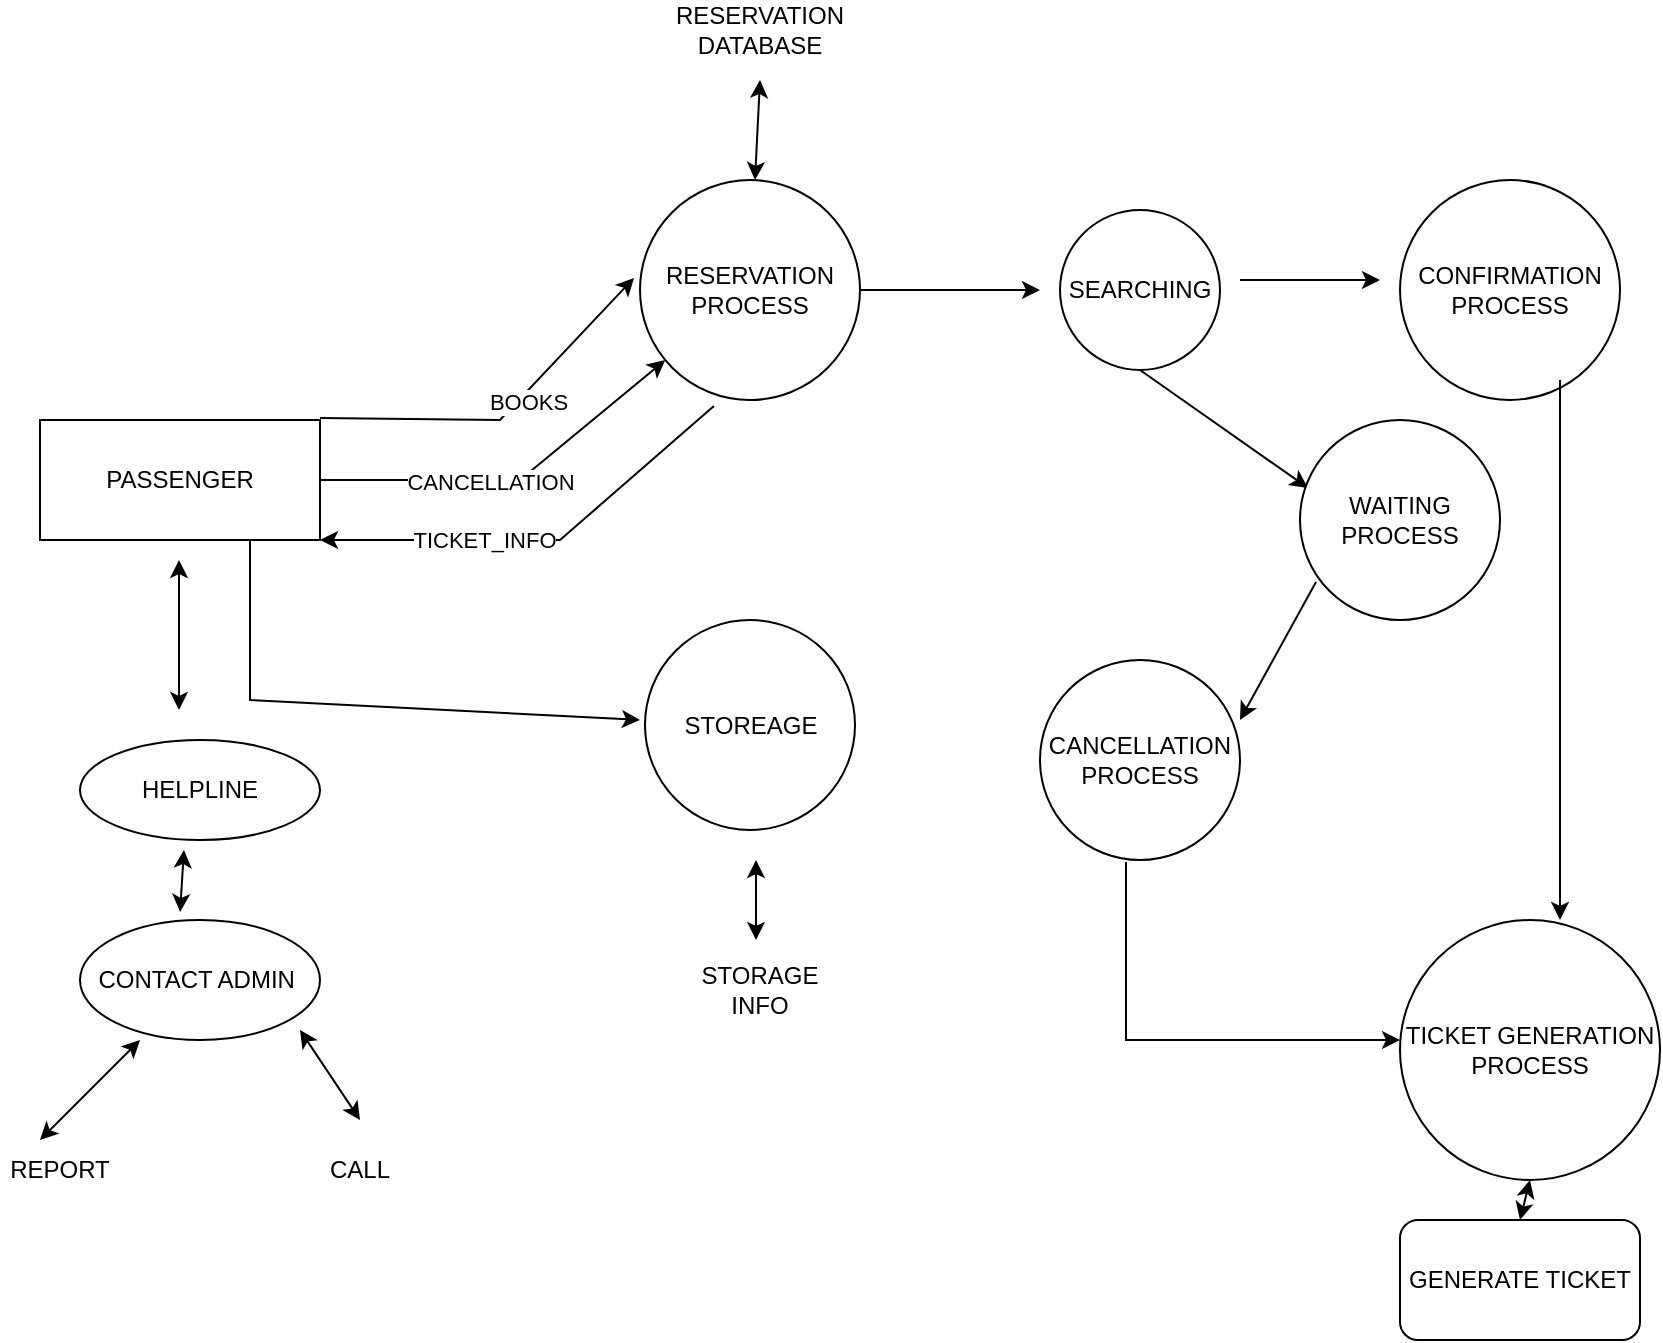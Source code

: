<mxfile version="21.3.7" type="github">
  <diagram name="Page-1" id="ea4_sC3Q31CY6-S7tAdo">
    <mxGraphModel dx="1434" dy="796" grid="1" gridSize="10" guides="1" tooltips="1" connect="1" arrows="1" fold="1" page="1" pageScale="1" pageWidth="850" pageHeight="1100" math="0" shadow="0">
      <root>
        <mxCell id="0" />
        <mxCell id="1" parent="0" />
        <mxCell id="FOt6os0LbvcfHbyJNySI-124" value="PASSENGER" style="rounded=0;whiteSpace=wrap;html=1;" vertex="1" parent="1">
          <mxGeometry x="40" y="430" width="140" height="60" as="geometry" />
        </mxCell>
        <mxCell id="FOt6os0LbvcfHbyJNySI-125" value="RESERVATION PROCESS" style="ellipse;whiteSpace=wrap;html=1;aspect=fixed;" vertex="1" parent="1">
          <mxGeometry x="340" y="310" width="110" height="110" as="geometry" />
        </mxCell>
        <mxCell id="FOt6os0LbvcfHbyJNySI-126" value="CONFIRMATION PROCESS" style="ellipse;whiteSpace=wrap;html=1;aspect=fixed;" vertex="1" parent="1">
          <mxGeometry x="720" y="310" width="110" height="110" as="geometry" />
        </mxCell>
        <mxCell id="FOt6os0LbvcfHbyJNySI-127" value="STOREAGE" style="ellipse;whiteSpace=wrap;html=1;aspect=fixed;" vertex="1" parent="1">
          <mxGeometry x="342.5" y="530" width="105" height="105" as="geometry" />
        </mxCell>
        <mxCell id="FOt6os0LbvcfHbyJNySI-128" value="HELPLINE" style="ellipse;whiteSpace=wrap;html=1;" vertex="1" parent="1">
          <mxGeometry x="60" y="590" width="120" height="50" as="geometry" />
        </mxCell>
        <mxCell id="FOt6os0LbvcfHbyJNySI-129" value="" style="endArrow=classic;html=1;rounded=0;entryX=-0.027;entryY=0.445;entryDx=0;entryDy=0;entryPerimeter=0;" edge="1" parent="1" target="FOt6os0LbvcfHbyJNySI-125">
          <mxGeometry width="50" height="50" relative="1" as="geometry">
            <mxPoint x="180" y="429" as="sourcePoint" />
            <mxPoint x="290" y="430" as="targetPoint" />
            <Array as="points">
              <mxPoint x="270" y="430" />
            </Array>
          </mxGeometry>
        </mxCell>
        <mxCell id="FOt6os0LbvcfHbyJNySI-130" value="BOOKS" style="edgeLabel;html=1;align=center;verticalAlign=middle;resizable=0;points=[];" vertex="1" connectable="0" parent="FOt6os0LbvcfHbyJNySI-129">
          <mxGeometry x="0.131" y="-4" relative="1" as="geometry">
            <mxPoint as="offset" />
          </mxGeometry>
        </mxCell>
        <mxCell id="FOt6os0LbvcfHbyJNySI-131" value="" style="endArrow=classic;html=1;rounded=0;" edge="1" parent="1" target="FOt6os0LbvcfHbyJNySI-125">
          <mxGeometry width="50" height="50" relative="1" as="geometry">
            <mxPoint x="180" y="460" as="sourcePoint" />
            <mxPoint x="290" y="460" as="targetPoint" />
            <Array as="points">
              <mxPoint x="280" y="460" />
            </Array>
          </mxGeometry>
        </mxCell>
        <mxCell id="FOt6os0LbvcfHbyJNySI-132" value="CANCELLATION" style="edgeLabel;html=1;align=center;verticalAlign=middle;resizable=0;points=[];" vertex="1" connectable="0" parent="FOt6os0LbvcfHbyJNySI-131">
          <mxGeometry x="-0.124" y="-1" relative="1" as="geometry">
            <mxPoint as="offset" />
          </mxGeometry>
        </mxCell>
        <mxCell id="FOt6os0LbvcfHbyJNySI-133" value="" style="endArrow=classic;html=1;rounded=0;entryX=1;entryY=1;entryDx=0;entryDy=0;exitX=0.336;exitY=1.027;exitDx=0;exitDy=0;exitPerimeter=0;" edge="1" parent="1" source="FOt6os0LbvcfHbyJNySI-125" target="FOt6os0LbvcfHbyJNySI-124">
          <mxGeometry width="50" height="50" relative="1" as="geometry">
            <mxPoint x="400" y="510" as="sourcePoint" />
            <mxPoint x="450" y="460" as="targetPoint" />
            <Array as="points">
              <mxPoint x="300" y="490" />
            </Array>
          </mxGeometry>
        </mxCell>
        <mxCell id="FOt6os0LbvcfHbyJNySI-134" value="TICKET_INFO" style="edgeLabel;html=1;align=center;verticalAlign=middle;resizable=0;points=[];" vertex="1" connectable="0" parent="FOt6os0LbvcfHbyJNySI-133">
          <mxGeometry x="0.262" relative="1" as="geometry">
            <mxPoint as="offset" />
          </mxGeometry>
        </mxCell>
        <mxCell id="FOt6os0LbvcfHbyJNySI-135" value="RESERVATION DATABASE" style="text;html=1;strokeColor=none;fillColor=none;align=center;verticalAlign=middle;whiteSpace=wrap;rounded=0;" vertex="1" parent="1">
          <mxGeometry x="370" y="220" width="60" height="30" as="geometry" />
        </mxCell>
        <mxCell id="FOt6os0LbvcfHbyJNySI-136" value="" style="endArrow=classic;startArrow=classic;html=1;rounded=0;" edge="1" parent="1">
          <mxGeometry width="50" height="50" relative="1" as="geometry">
            <mxPoint x="397.5" y="310" as="sourcePoint" />
            <mxPoint x="400" y="260" as="targetPoint" />
          </mxGeometry>
        </mxCell>
        <mxCell id="FOt6os0LbvcfHbyJNySI-137" value="" style="endArrow=classic;html=1;rounded=0;exitX=1;exitY=0.5;exitDx=0;exitDy=0;" edge="1" parent="1" source="FOt6os0LbvcfHbyJNySI-125">
          <mxGeometry width="50" height="50" relative="1" as="geometry">
            <mxPoint x="530" y="410" as="sourcePoint" />
            <mxPoint x="540" y="365" as="targetPoint" />
          </mxGeometry>
        </mxCell>
        <mxCell id="FOt6os0LbvcfHbyJNySI-140" value="" style="endArrow=classic;startArrow=classic;html=1;rounded=0;" edge="1" parent="1">
          <mxGeometry width="50" height="50" relative="1" as="geometry">
            <mxPoint x="109.5" y="575" as="sourcePoint" />
            <mxPoint x="109.5" y="500" as="targetPoint" />
          </mxGeometry>
        </mxCell>
        <mxCell id="FOt6os0LbvcfHbyJNySI-141" value="" style="endArrow=classic;html=1;rounded=0;exitX=0.75;exitY=1;exitDx=0;exitDy=0;" edge="1" parent="1" source="FOt6os0LbvcfHbyJNySI-124">
          <mxGeometry width="50" height="50" relative="1" as="geometry">
            <mxPoint x="290" y="630" as="sourcePoint" />
            <mxPoint x="340" y="580" as="targetPoint" />
            <Array as="points">
              <mxPoint x="145" y="570" />
            </Array>
          </mxGeometry>
        </mxCell>
        <mxCell id="FOt6os0LbvcfHbyJNySI-142" value="STORAGE INFO" style="text;html=1;strokeColor=none;fillColor=none;align=center;verticalAlign=middle;whiteSpace=wrap;rounded=0;" vertex="1" parent="1">
          <mxGeometry x="370" y="700" width="60" height="30" as="geometry" />
        </mxCell>
        <mxCell id="FOt6os0LbvcfHbyJNySI-143" value="" style="endArrow=classic;startArrow=classic;html=1;rounded=0;" edge="1" parent="1">
          <mxGeometry width="50" height="50" relative="1" as="geometry">
            <mxPoint x="398" y="690" as="sourcePoint" />
            <mxPoint x="398" y="650" as="targetPoint" />
          </mxGeometry>
        </mxCell>
        <mxCell id="FOt6os0LbvcfHbyJNySI-145" value="SEARCHING" style="ellipse;whiteSpace=wrap;html=1;aspect=fixed;" vertex="1" parent="1">
          <mxGeometry x="550" y="325" width="80" height="80" as="geometry" />
        </mxCell>
        <mxCell id="FOt6os0LbvcfHbyJNySI-146" value="" style="endArrow=classic;html=1;rounded=0;" edge="1" parent="1">
          <mxGeometry width="50" height="50" relative="1" as="geometry">
            <mxPoint x="640" y="360" as="sourcePoint" />
            <mxPoint x="710" y="360" as="targetPoint" />
          </mxGeometry>
        </mxCell>
        <mxCell id="FOt6os0LbvcfHbyJNySI-147" value="" style="endArrow=classic;html=1;rounded=0;entryX=0.04;entryY=0.34;entryDx=0;entryDy=0;entryPerimeter=0;" edge="1" parent="1" target="FOt6os0LbvcfHbyJNySI-148">
          <mxGeometry width="50" height="50" relative="1" as="geometry">
            <mxPoint x="590" y="405" as="sourcePoint" />
            <mxPoint x="720" y="480" as="targetPoint" />
          </mxGeometry>
        </mxCell>
        <mxCell id="FOt6os0LbvcfHbyJNySI-148" value="WAITING PROCESS" style="ellipse;whiteSpace=wrap;html=1;aspect=fixed;" vertex="1" parent="1">
          <mxGeometry x="670" y="430" width="100" height="100" as="geometry" />
        </mxCell>
        <mxCell id="FOt6os0LbvcfHbyJNySI-150" value="" style="endArrow=classic;html=1;rounded=0;exitX=0.08;exitY=0.81;exitDx=0;exitDy=0;exitPerimeter=0;" edge="1" parent="1" source="FOt6os0LbvcfHbyJNySI-148">
          <mxGeometry width="50" height="50" relative="1" as="geometry">
            <mxPoint x="730" y="530" as="sourcePoint" />
            <mxPoint x="640" y="580" as="targetPoint" />
          </mxGeometry>
        </mxCell>
        <mxCell id="FOt6os0LbvcfHbyJNySI-151" value="CANCELLATION PROCESS" style="ellipse;whiteSpace=wrap;html=1;aspect=fixed;" vertex="1" parent="1">
          <mxGeometry x="540" y="550" width="100" height="100" as="geometry" />
        </mxCell>
        <mxCell id="FOt6os0LbvcfHbyJNySI-152" value="" style="endArrow=classic;html=1;rounded=0;" edge="1" parent="1">
          <mxGeometry width="50" height="50" relative="1" as="geometry">
            <mxPoint x="800" y="410" as="sourcePoint" />
            <mxPoint x="800" y="680" as="targetPoint" />
          </mxGeometry>
        </mxCell>
        <mxCell id="FOt6os0LbvcfHbyJNySI-153" value="TICKET GENERATION PROCESS" style="ellipse;whiteSpace=wrap;html=1;aspect=fixed;" vertex="1" parent="1">
          <mxGeometry x="720" y="680" width="130" height="130" as="geometry" />
        </mxCell>
        <mxCell id="FOt6os0LbvcfHbyJNySI-154" value="" style="endArrow=classic;html=1;rounded=0;exitX=0.43;exitY=1.01;exitDx=0;exitDy=0;exitPerimeter=0;" edge="1" parent="1" source="FOt6os0LbvcfHbyJNySI-151">
          <mxGeometry width="50" height="50" relative="1" as="geometry">
            <mxPoint x="670" y="790" as="sourcePoint" />
            <mxPoint x="720" y="740" as="targetPoint" />
            <Array as="points">
              <mxPoint x="583" y="740" />
            </Array>
          </mxGeometry>
        </mxCell>
        <mxCell id="FOt6os0LbvcfHbyJNySI-155" value="GENERATE TICKET" style="rounded=1;whiteSpace=wrap;html=1;" vertex="1" parent="1">
          <mxGeometry x="720" y="830" width="120" height="60" as="geometry" />
        </mxCell>
        <mxCell id="FOt6os0LbvcfHbyJNySI-156" value="" style="endArrow=classic;startArrow=classic;html=1;rounded=0;entryX=0.5;entryY=1;entryDx=0;entryDy=0;exitX=0.5;exitY=0;exitDx=0;exitDy=0;" edge="1" parent="1" source="FOt6os0LbvcfHbyJNySI-155" target="FOt6os0LbvcfHbyJNySI-153">
          <mxGeometry width="50" height="50" relative="1" as="geometry">
            <mxPoint x="780" y="830" as="sourcePoint" />
            <mxPoint x="830" y="780" as="targetPoint" />
          </mxGeometry>
        </mxCell>
        <mxCell id="FOt6os0LbvcfHbyJNySI-157" value="CONTACT ADMIN&amp;nbsp;" style="ellipse;whiteSpace=wrap;html=1;" vertex="1" parent="1">
          <mxGeometry x="60" y="680" width="120" height="60" as="geometry" />
        </mxCell>
        <mxCell id="FOt6os0LbvcfHbyJNySI-158" value="" style="endArrow=classic;startArrow=classic;html=1;rounded=0;entryX=0.433;entryY=1.1;entryDx=0;entryDy=0;entryPerimeter=0;exitX=0.417;exitY=-0.067;exitDx=0;exitDy=0;exitPerimeter=0;" edge="1" parent="1" source="FOt6os0LbvcfHbyJNySI-157" target="FOt6os0LbvcfHbyJNySI-128">
          <mxGeometry width="50" height="50" relative="1" as="geometry">
            <mxPoint x="112" y="670" as="sourcePoint" />
            <mxPoint x="160" y="620" as="targetPoint" />
          </mxGeometry>
        </mxCell>
        <mxCell id="FOt6os0LbvcfHbyJNySI-159" value="REPORT" style="text;html=1;strokeColor=none;fillColor=none;align=center;verticalAlign=middle;whiteSpace=wrap;rounded=0;" vertex="1" parent="1">
          <mxGeometry x="20" y="790" width="60" height="30" as="geometry" />
        </mxCell>
        <mxCell id="FOt6os0LbvcfHbyJNySI-160" value="CALL" style="text;html=1;strokeColor=none;fillColor=none;align=center;verticalAlign=middle;whiteSpace=wrap;rounded=0;" vertex="1" parent="1">
          <mxGeometry x="170" y="790" width="60" height="30" as="geometry" />
        </mxCell>
        <mxCell id="FOt6os0LbvcfHbyJNySI-161" value="" style="endArrow=classic;startArrow=classic;html=1;rounded=0;" edge="1" parent="1">
          <mxGeometry width="50" height="50" relative="1" as="geometry">
            <mxPoint x="40" y="790" as="sourcePoint" />
            <mxPoint x="90" y="740" as="targetPoint" />
          </mxGeometry>
        </mxCell>
        <mxCell id="FOt6os0LbvcfHbyJNySI-163" value="" style="endArrow=classic;startArrow=classic;html=1;rounded=0;" edge="1" parent="1">
          <mxGeometry width="50" height="50" relative="1" as="geometry">
            <mxPoint x="170" y="735" as="sourcePoint" />
            <mxPoint x="200" y="780" as="targetPoint" />
          </mxGeometry>
        </mxCell>
      </root>
    </mxGraphModel>
  </diagram>
</mxfile>

